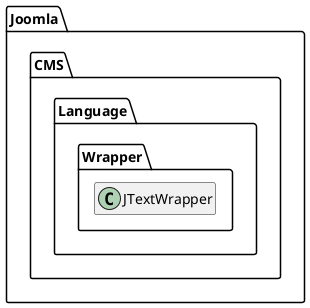 @startuml
set namespaceSeparator \\
hide members
hide << alias >> circle

class Joomla\\CMS\\Language\\Wrapper\\JTextWrapper
@enduml
